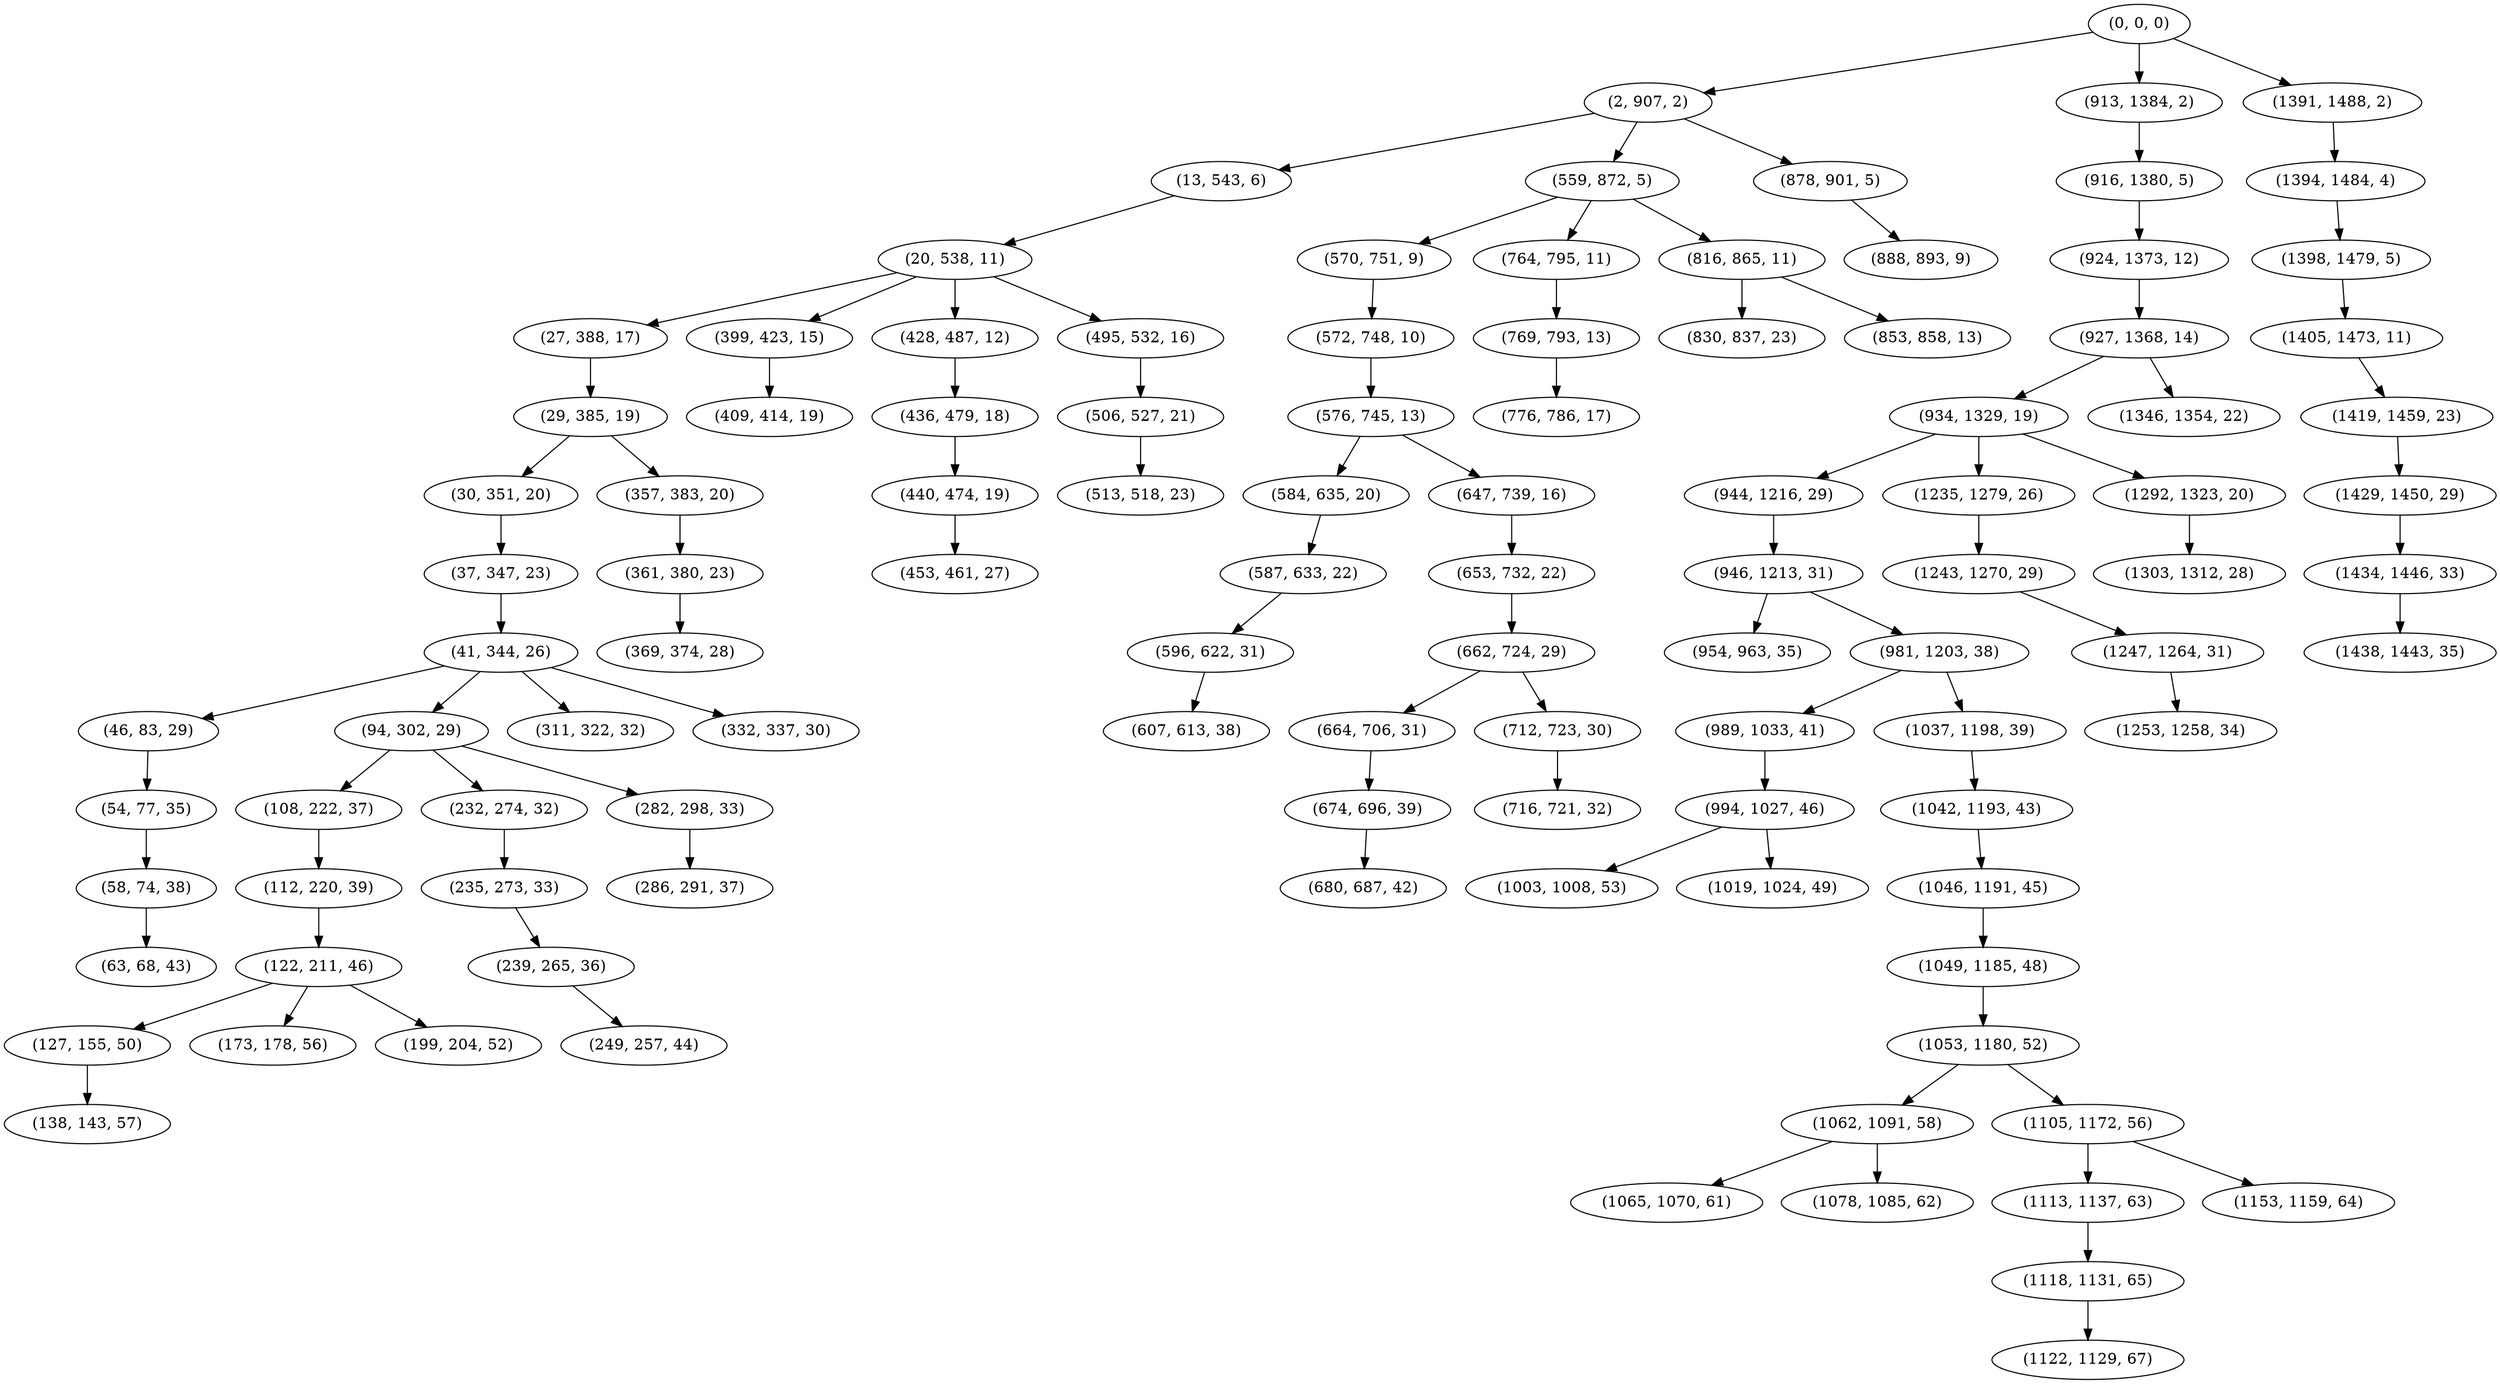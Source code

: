 digraph tree {
    "(0, 0, 0)";
    "(2, 907, 2)";
    "(13, 543, 6)";
    "(20, 538, 11)";
    "(27, 388, 17)";
    "(29, 385, 19)";
    "(30, 351, 20)";
    "(37, 347, 23)";
    "(41, 344, 26)";
    "(46, 83, 29)";
    "(54, 77, 35)";
    "(58, 74, 38)";
    "(63, 68, 43)";
    "(94, 302, 29)";
    "(108, 222, 37)";
    "(112, 220, 39)";
    "(122, 211, 46)";
    "(127, 155, 50)";
    "(138, 143, 57)";
    "(173, 178, 56)";
    "(199, 204, 52)";
    "(232, 274, 32)";
    "(235, 273, 33)";
    "(239, 265, 36)";
    "(249, 257, 44)";
    "(282, 298, 33)";
    "(286, 291, 37)";
    "(311, 322, 32)";
    "(332, 337, 30)";
    "(357, 383, 20)";
    "(361, 380, 23)";
    "(369, 374, 28)";
    "(399, 423, 15)";
    "(409, 414, 19)";
    "(428, 487, 12)";
    "(436, 479, 18)";
    "(440, 474, 19)";
    "(453, 461, 27)";
    "(495, 532, 16)";
    "(506, 527, 21)";
    "(513, 518, 23)";
    "(559, 872, 5)";
    "(570, 751, 9)";
    "(572, 748, 10)";
    "(576, 745, 13)";
    "(584, 635, 20)";
    "(587, 633, 22)";
    "(596, 622, 31)";
    "(607, 613, 38)";
    "(647, 739, 16)";
    "(653, 732, 22)";
    "(662, 724, 29)";
    "(664, 706, 31)";
    "(674, 696, 39)";
    "(680, 687, 42)";
    "(712, 723, 30)";
    "(716, 721, 32)";
    "(764, 795, 11)";
    "(769, 793, 13)";
    "(776, 786, 17)";
    "(816, 865, 11)";
    "(830, 837, 23)";
    "(853, 858, 13)";
    "(878, 901, 5)";
    "(888, 893, 9)";
    "(913, 1384, 2)";
    "(916, 1380, 5)";
    "(924, 1373, 12)";
    "(927, 1368, 14)";
    "(934, 1329, 19)";
    "(944, 1216, 29)";
    "(946, 1213, 31)";
    "(954, 963, 35)";
    "(981, 1203, 38)";
    "(989, 1033, 41)";
    "(994, 1027, 46)";
    "(1003, 1008, 53)";
    "(1019, 1024, 49)";
    "(1037, 1198, 39)";
    "(1042, 1193, 43)";
    "(1046, 1191, 45)";
    "(1049, 1185, 48)";
    "(1053, 1180, 52)";
    "(1062, 1091, 58)";
    "(1065, 1070, 61)";
    "(1078, 1085, 62)";
    "(1105, 1172, 56)";
    "(1113, 1137, 63)";
    "(1118, 1131, 65)";
    "(1122, 1129, 67)";
    "(1153, 1159, 64)";
    "(1235, 1279, 26)";
    "(1243, 1270, 29)";
    "(1247, 1264, 31)";
    "(1253, 1258, 34)";
    "(1292, 1323, 20)";
    "(1303, 1312, 28)";
    "(1346, 1354, 22)";
    "(1391, 1488, 2)";
    "(1394, 1484, 4)";
    "(1398, 1479, 5)";
    "(1405, 1473, 11)";
    "(1419, 1459, 23)";
    "(1429, 1450, 29)";
    "(1434, 1446, 33)";
    "(1438, 1443, 35)";
    "(0, 0, 0)" -> "(2, 907, 2)";
    "(0, 0, 0)" -> "(913, 1384, 2)";
    "(0, 0, 0)" -> "(1391, 1488, 2)";
    "(2, 907, 2)" -> "(13, 543, 6)";
    "(2, 907, 2)" -> "(559, 872, 5)";
    "(2, 907, 2)" -> "(878, 901, 5)";
    "(13, 543, 6)" -> "(20, 538, 11)";
    "(20, 538, 11)" -> "(27, 388, 17)";
    "(20, 538, 11)" -> "(399, 423, 15)";
    "(20, 538, 11)" -> "(428, 487, 12)";
    "(20, 538, 11)" -> "(495, 532, 16)";
    "(27, 388, 17)" -> "(29, 385, 19)";
    "(29, 385, 19)" -> "(30, 351, 20)";
    "(29, 385, 19)" -> "(357, 383, 20)";
    "(30, 351, 20)" -> "(37, 347, 23)";
    "(37, 347, 23)" -> "(41, 344, 26)";
    "(41, 344, 26)" -> "(46, 83, 29)";
    "(41, 344, 26)" -> "(94, 302, 29)";
    "(41, 344, 26)" -> "(311, 322, 32)";
    "(41, 344, 26)" -> "(332, 337, 30)";
    "(46, 83, 29)" -> "(54, 77, 35)";
    "(54, 77, 35)" -> "(58, 74, 38)";
    "(58, 74, 38)" -> "(63, 68, 43)";
    "(94, 302, 29)" -> "(108, 222, 37)";
    "(94, 302, 29)" -> "(232, 274, 32)";
    "(94, 302, 29)" -> "(282, 298, 33)";
    "(108, 222, 37)" -> "(112, 220, 39)";
    "(112, 220, 39)" -> "(122, 211, 46)";
    "(122, 211, 46)" -> "(127, 155, 50)";
    "(122, 211, 46)" -> "(173, 178, 56)";
    "(122, 211, 46)" -> "(199, 204, 52)";
    "(127, 155, 50)" -> "(138, 143, 57)";
    "(232, 274, 32)" -> "(235, 273, 33)";
    "(235, 273, 33)" -> "(239, 265, 36)";
    "(239, 265, 36)" -> "(249, 257, 44)";
    "(282, 298, 33)" -> "(286, 291, 37)";
    "(357, 383, 20)" -> "(361, 380, 23)";
    "(361, 380, 23)" -> "(369, 374, 28)";
    "(399, 423, 15)" -> "(409, 414, 19)";
    "(428, 487, 12)" -> "(436, 479, 18)";
    "(436, 479, 18)" -> "(440, 474, 19)";
    "(440, 474, 19)" -> "(453, 461, 27)";
    "(495, 532, 16)" -> "(506, 527, 21)";
    "(506, 527, 21)" -> "(513, 518, 23)";
    "(559, 872, 5)" -> "(570, 751, 9)";
    "(559, 872, 5)" -> "(764, 795, 11)";
    "(559, 872, 5)" -> "(816, 865, 11)";
    "(570, 751, 9)" -> "(572, 748, 10)";
    "(572, 748, 10)" -> "(576, 745, 13)";
    "(576, 745, 13)" -> "(584, 635, 20)";
    "(576, 745, 13)" -> "(647, 739, 16)";
    "(584, 635, 20)" -> "(587, 633, 22)";
    "(587, 633, 22)" -> "(596, 622, 31)";
    "(596, 622, 31)" -> "(607, 613, 38)";
    "(647, 739, 16)" -> "(653, 732, 22)";
    "(653, 732, 22)" -> "(662, 724, 29)";
    "(662, 724, 29)" -> "(664, 706, 31)";
    "(662, 724, 29)" -> "(712, 723, 30)";
    "(664, 706, 31)" -> "(674, 696, 39)";
    "(674, 696, 39)" -> "(680, 687, 42)";
    "(712, 723, 30)" -> "(716, 721, 32)";
    "(764, 795, 11)" -> "(769, 793, 13)";
    "(769, 793, 13)" -> "(776, 786, 17)";
    "(816, 865, 11)" -> "(830, 837, 23)";
    "(816, 865, 11)" -> "(853, 858, 13)";
    "(878, 901, 5)" -> "(888, 893, 9)";
    "(913, 1384, 2)" -> "(916, 1380, 5)";
    "(916, 1380, 5)" -> "(924, 1373, 12)";
    "(924, 1373, 12)" -> "(927, 1368, 14)";
    "(927, 1368, 14)" -> "(934, 1329, 19)";
    "(927, 1368, 14)" -> "(1346, 1354, 22)";
    "(934, 1329, 19)" -> "(944, 1216, 29)";
    "(934, 1329, 19)" -> "(1235, 1279, 26)";
    "(934, 1329, 19)" -> "(1292, 1323, 20)";
    "(944, 1216, 29)" -> "(946, 1213, 31)";
    "(946, 1213, 31)" -> "(954, 963, 35)";
    "(946, 1213, 31)" -> "(981, 1203, 38)";
    "(981, 1203, 38)" -> "(989, 1033, 41)";
    "(981, 1203, 38)" -> "(1037, 1198, 39)";
    "(989, 1033, 41)" -> "(994, 1027, 46)";
    "(994, 1027, 46)" -> "(1003, 1008, 53)";
    "(994, 1027, 46)" -> "(1019, 1024, 49)";
    "(1037, 1198, 39)" -> "(1042, 1193, 43)";
    "(1042, 1193, 43)" -> "(1046, 1191, 45)";
    "(1046, 1191, 45)" -> "(1049, 1185, 48)";
    "(1049, 1185, 48)" -> "(1053, 1180, 52)";
    "(1053, 1180, 52)" -> "(1062, 1091, 58)";
    "(1053, 1180, 52)" -> "(1105, 1172, 56)";
    "(1062, 1091, 58)" -> "(1065, 1070, 61)";
    "(1062, 1091, 58)" -> "(1078, 1085, 62)";
    "(1105, 1172, 56)" -> "(1113, 1137, 63)";
    "(1105, 1172, 56)" -> "(1153, 1159, 64)";
    "(1113, 1137, 63)" -> "(1118, 1131, 65)";
    "(1118, 1131, 65)" -> "(1122, 1129, 67)";
    "(1235, 1279, 26)" -> "(1243, 1270, 29)";
    "(1243, 1270, 29)" -> "(1247, 1264, 31)";
    "(1247, 1264, 31)" -> "(1253, 1258, 34)";
    "(1292, 1323, 20)" -> "(1303, 1312, 28)";
    "(1391, 1488, 2)" -> "(1394, 1484, 4)";
    "(1394, 1484, 4)" -> "(1398, 1479, 5)";
    "(1398, 1479, 5)" -> "(1405, 1473, 11)";
    "(1405, 1473, 11)" -> "(1419, 1459, 23)";
    "(1419, 1459, 23)" -> "(1429, 1450, 29)";
    "(1429, 1450, 29)" -> "(1434, 1446, 33)";
    "(1434, 1446, 33)" -> "(1438, 1443, 35)";
}
